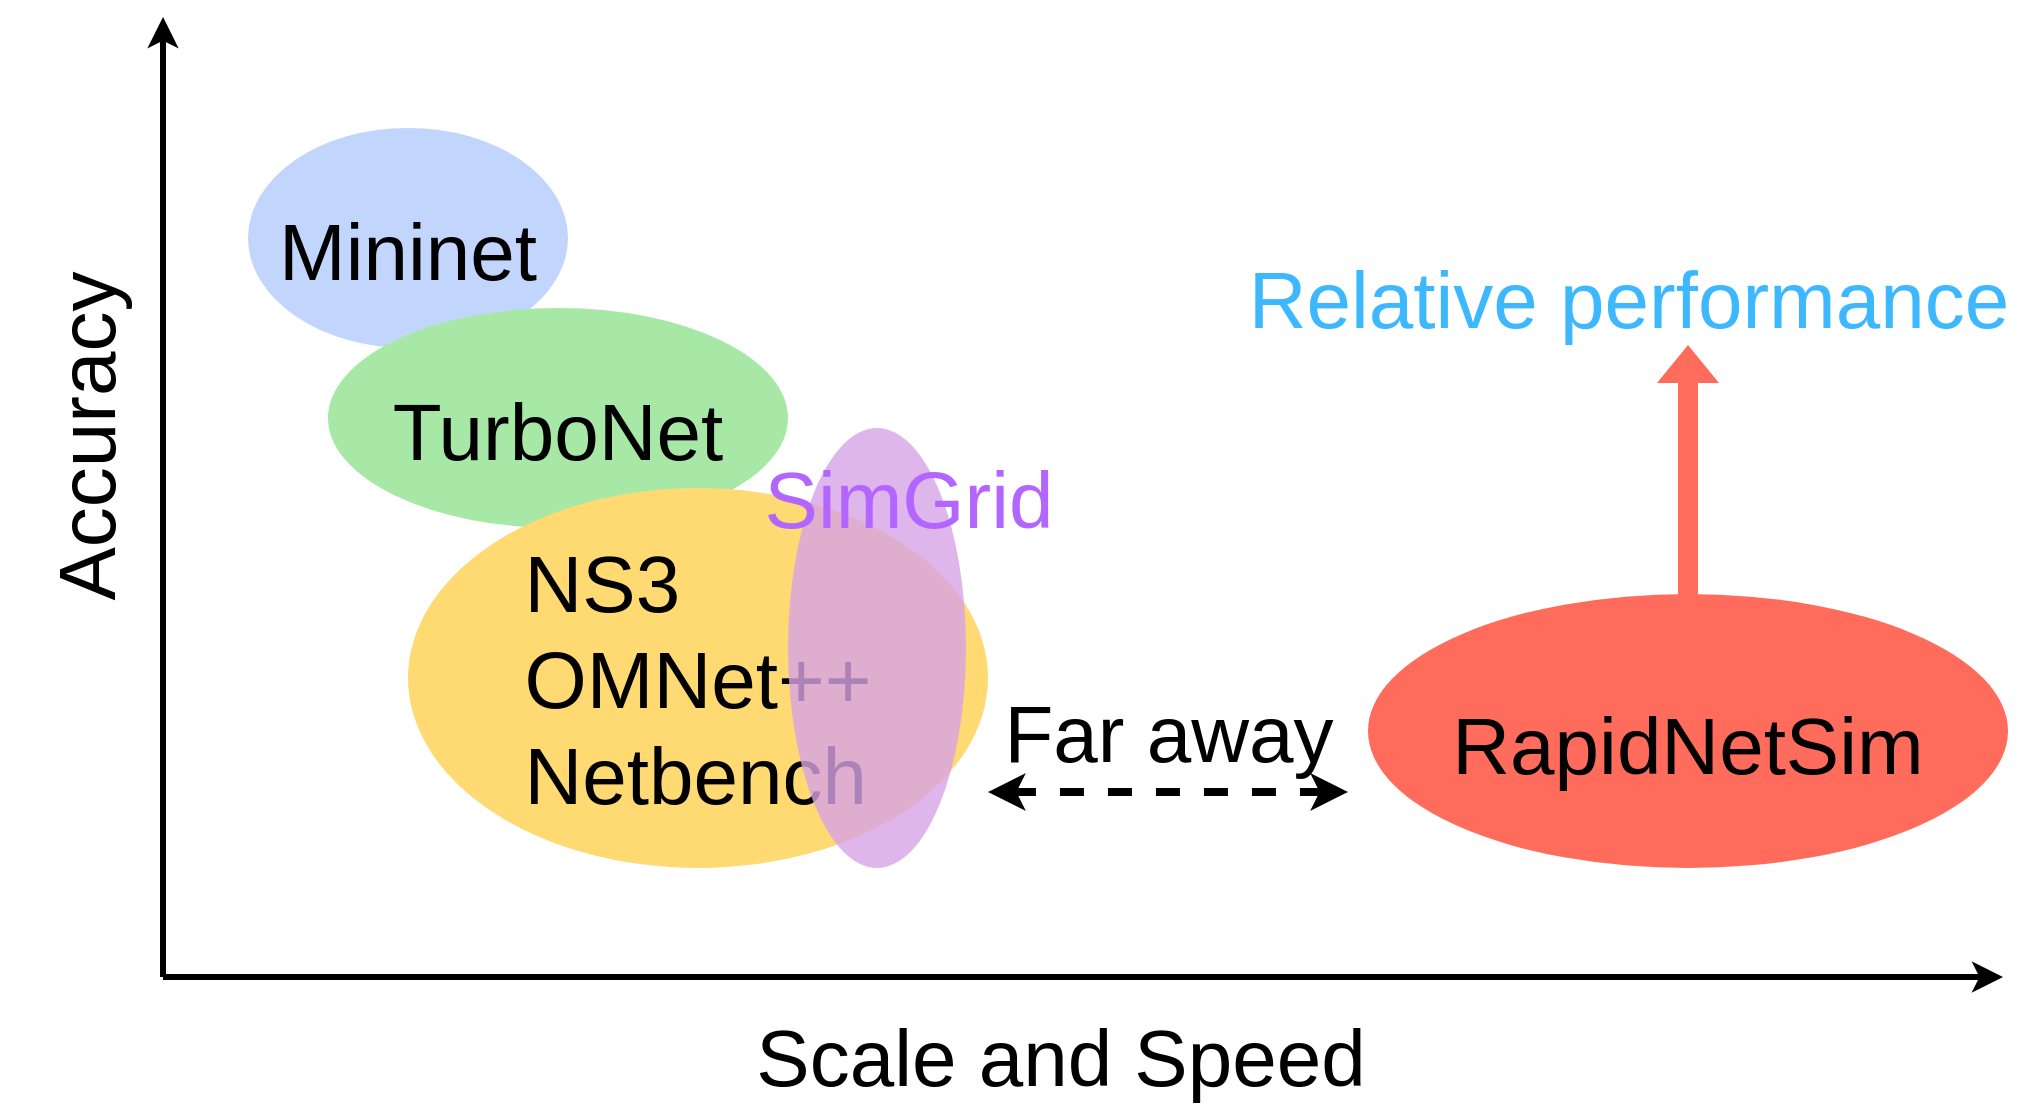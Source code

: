 <mxfile version="13.3.1" type="device"><diagram id="07fea595-8f29-1299-0266-81d95cde20df" name="Page-1"><mxGraphModel dx="365" dy="956" grid="1" gridSize="10" guides="1" tooltips="1" connect="1" arrows="1" fold="1" page="1" pageScale="1" pageWidth="1169" pageHeight="827" background="#ffffff" math="0" shadow="0"><root><mxCell id="0"/><mxCell id="1" parent="0"/><mxCell id="727" value="" style="edgeStyle=none;html=1;fontColor=#000000;strokeWidth=3;strokeColor=#000000;" parent="1" edge="1"><mxGeometry width="100" height="100" relative="1" as="geometry"><mxPoint x="2437.5" y="1554.5" as="sourcePoint"/><mxPoint x="2437.5" y="1074.5" as="targetPoint"/></mxGeometry></mxCell><mxCell id="734" value="" style="edgeStyle=none;html=1;fontColor=#000000;strokeWidth=3;strokeColor=#000000;" parent="1" edge="1"><mxGeometry width="100" height="100" relative="1" as="geometry"><mxPoint x="2437.5" y="1554.5" as="sourcePoint"/><mxPoint x="3357.5" y="1554.5" as="targetPoint"/></mxGeometry></mxCell><mxCell id="746" value="&lt;div style=&quot;text-align: left&quot;&gt;&lt;font style=&quot;font-size: 40px&quot;&gt;Accuracy&lt;/font&gt;&lt;/div&gt;" style="text;spacingTop=-5;align=center;verticalAlign=middle;fontStyle=0;html=1;fontSize=60;points=[];horizontal=0;" parent="1" vertex="1"><mxGeometry x="2380" y="1220.0" width="30" height="130.0" as="geometry"/></mxCell><mxCell id="CunVVZZUa6sUkEioCSSI-752" value="&lt;div style=&quot;text-align: left&quot;&gt;&lt;font style=&quot;font-size: 40px&quot;&gt;Scale and Speed&lt;/font&gt;&lt;/div&gt;" style="text;spacingTop=-5;align=center;verticalAlign=middle;fontStyle=0;html=1;fontSize=60;points=[];horizontal=1;" parent="1" vertex="1"><mxGeometry x="2800" y="1560" width="172" height="60" as="geometry"/></mxCell><mxCell id="CunVVZZUa6sUkEioCSSI-755" value="&lt;font style=&quot;font-size: 40px&quot;&gt;RapidNetSim&lt;/font&gt;" style="ellipse;whiteSpace=wrap;html=1;fontSize=60;strokeColor=none;fillColor=#FF6C5C;" parent="1" vertex="1"><mxGeometry x="3040" y="1363" width="320" height="137" as="geometry"/></mxCell><mxCell id="CunVVZZUa6sUkEioCSSI-756" value="&lt;font style=&quot;font-size: 40px&quot;&gt;Mininet&lt;/font&gt;" style="ellipse;whiteSpace=wrap;html=1;fontSize=60;strokeColor=none;fillColor=#C2D5FC;" parent="1" vertex="1"><mxGeometry x="2480" y="1130" width="160" height="110" as="geometry"/></mxCell><mxCell id="CunVVZZUa6sUkEioCSSI-758" value="&lt;font style=&quot;font-size: 40px&quot;&gt;TurboNet&lt;/font&gt;" style="ellipse;whiteSpace=wrap;html=1;fontSize=60;strokeColor=none;fillColor=#A7E8A7;" parent="1" vertex="1"><mxGeometry x="2520" y="1220" width="230" height="110" as="geometry"/></mxCell><mxCell id="CunVVZZUa6sUkEioCSSI-757" value="&lt;div style=&quot;text-align: left&quot;&gt;&lt;font style=&quot;font-size: 40px&quot;&gt;NS3&lt;/font&gt;&lt;/div&gt;&lt;font style=&quot;font-size: 40px&quot;&gt;&lt;div style=&quot;text-align: left&quot;&gt;OMNet++&lt;/div&gt;&lt;div style=&quot;text-align: left&quot;&gt;Netbench&lt;/div&gt;&lt;/font&gt;" style="ellipse;whiteSpace=wrap;html=1;fontSize=40;strokeColor=none;fillColor=#FFDA73;" parent="1" vertex="1"><mxGeometry x="2560" y="1310" width="290" height="190" as="geometry"/></mxCell><mxCell id="CunVVZZUa6sUkEioCSSI-761" value="" style="shape=flexArrow;endArrow=classic;html=1;fontSize=40;fontColor=#000000;fillColor=#FF6C5C;strokeColor=none;" parent="1" edge="1"><mxGeometry width="50" height="50" relative="1" as="geometry"><mxPoint x="3200" y="1418" as="sourcePoint"/><mxPoint x="3200" y="1238" as="targetPoint"/></mxGeometry></mxCell><mxCell id="CunVVZZUa6sUkEioCSSI-762" value="&lt;font color=&quot;#3db8ff&quot;&gt;Relative performance&lt;/font&gt;" style="text;html=1;align=center;verticalAlign=middle;resizable=0;points=[];autosize=1;fontSize=40;fontColor=#000000;" parent="1" vertex="1"><mxGeometry x="2970" y="1190" width="400" height="50" as="geometry"/></mxCell><mxCell id="CunVVZZUa6sUkEioCSSI-765" value="" style="endArrow=classic;startArrow=classic;html=1;dashed=1;strokeWidth=4;fillColor=#FF6C5C;fontSize=40;fontColor=#000000;" parent="1" edge="1"><mxGeometry width="50" height="50" relative="1" as="geometry"><mxPoint x="2850" y="1462" as="sourcePoint"/><mxPoint x="3030" y="1462" as="targetPoint"/></mxGeometry></mxCell><mxCell id="CunVVZZUa6sUkEioCSSI-766" value="Far away" style="text;html=1;align=center;verticalAlign=middle;resizable=0;points=[];autosize=1;fontSize=40;fontColor=#000000;" parent="1" vertex="1"><mxGeometry x="2850" y="1407" width="180" height="50" as="geometry"/></mxCell><mxCell id="EZwSTC115OTaI82-zM8J-746" value="" style="ellipse;whiteSpace=wrap;html=1;fontSize=60;strokeColor=none;fillColor=#D7A4E7;shadow=0;comic=0;portConstraintRotation=0;fillOpacity=80;" parent="1" vertex="1"><mxGeometry x="2750" y="1280" width="89" height="220" as="geometry"/></mxCell><mxCell id="EZwSTC115OTaI82-zM8J-747" value="&lt;font style=&quot;font-size: 40px&quot; color=&quot;#b266ff&quot;&gt;SimGrid&lt;/font&gt;" style="text;html=1;align=center;verticalAlign=middle;resizable=0;points=[];autosize=1;" parent="1" vertex="1"><mxGeometry x="2730" y="1300" width="160" height="30" as="geometry"/></mxCell></root></mxGraphModel></diagram></mxfile>